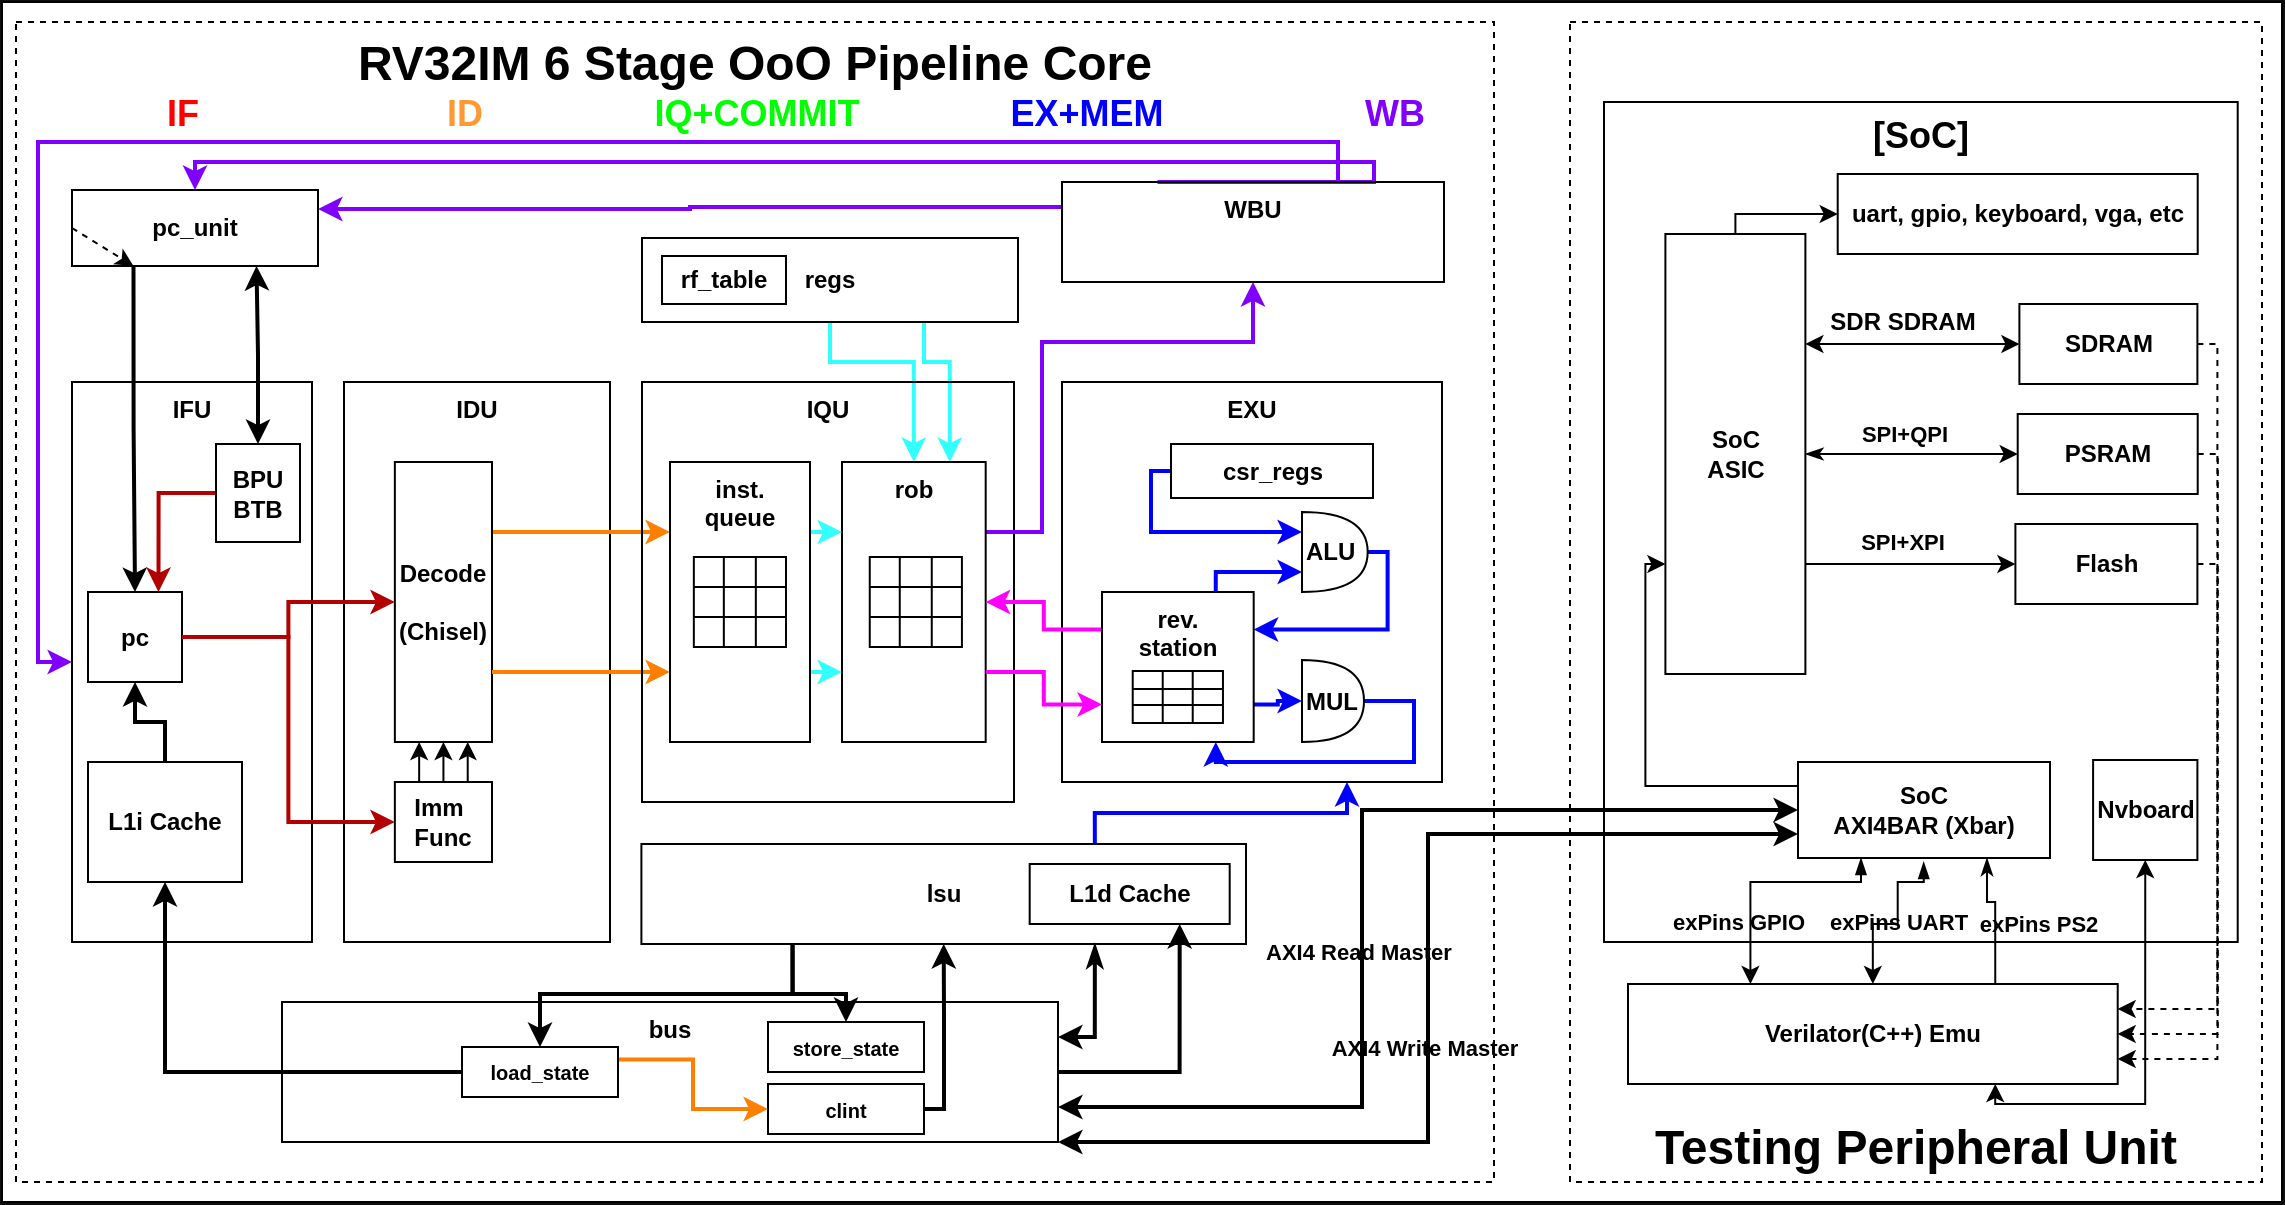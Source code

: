 <mxfile>
    <diagram id="pzhY72-QxHs_vD8qO586" name="Page-1">
        <mxGraphModel dx="56" dy="1234" grid="1" gridSize="10" guides="1" tooltips="1" connect="1" arrows="1" fold="1" page="1" pageScale="1" pageWidth="850" pageHeight="1100" background="#0F0F0F" math="0" shadow="0">
            <root>
                <mxCell id="0"/>
                <mxCell id="1" parent="0"/>
                <mxCell id="343" value="" style="rounded=0;whiteSpace=wrap;html=1;" parent="1" vertex="1">
                    <mxGeometry x="930" y="60" width="1140" height="600" as="geometry"/>
                </mxCell>
                <mxCell id="235" value="&lt;span style=&quot;font-size: 24px;&quot;&gt;&lt;span&gt;Testing Peripheral Unit&lt;/span&gt;&lt;/span&gt;" style="whiteSpace=wrap;html=1;rounded=0;glass=0;dashed=1;sketch=0;fontSize=18;fillColor=none;verticalAlign=bottom;fontStyle=1" parent="1" vertex="1">
                    <mxGeometry x="1714" y="70" width="346" height="580" as="geometry"/>
                </mxCell>
                <mxCell id="236" value="&lt;span&gt;&lt;font style=&quot;font-size: 24px;&quot;&gt;RV32IM 6 Stage OoO Pipeline Core&lt;/font&gt;&lt;/span&gt;" style="whiteSpace=wrap;html=1;rounded=0;glass=0;dashed=1;sketch=0;fontSize=18;verticalAlign=top;fontStyle=1;fillColor=none;" parent="1" vertex="1">
                    <mxGeometry x="937" y="70" width="739" height="580" as="geometry"/>
                </mxCell>
                <mxCell id="240" value="&lt;span style=&quot;&quot;&gt;EXU&lt;/span&gt;" style="rounded=0;whiteSpace=wrap;html=1;gradientColor=none;arcSize=7;verticalAlign=top;fontStyle=1;fillColor=none;" parent="1" vertex="1">
                    <mxGeometry x="1460" y="250" width="190" height="200" as="geometry"/>
                </mxCell>
                <mxCell id="241" value="IDU" style="rounded=0;whiteSpace=wrap;html=1;gradientColor=none;verticalAlign=top;fontStyle=1;fillColor=none;" parent="1" vertex="1">
                    <mxGeometry x="1101" y="250" width="133" height="280" as="geometry"/>
                </mxCell>
                <mxCell id="242" style="edgeStyle=orthogonalEdgeStyle;rounded=0;jumpSize=0;html=1;exitX=1;exitY=0.25;exitDx=0;exitDy=0;fontStyle=1;strokeWidth=2;fillColor=#fa6800;strokeColor=#FF8000;entryX=0;entryY=0.25;entryDx=0;entryDy=0;" parent="1" source="246" target="348" edge="1">
                    <mxGeometry relative="1" as="geometry">
                        <Array as="points"/>
                    </mxGeometry>
                </mxCell>
                <mxCell id="246" value="Decode&lt;br&gt;&lt;br&gt;(Chisel)" style="rounded=0;whiteSpace=wrap;html=1;gradientColor=none;strokeColor=default;fontStyle=1;fillColor=none;" parent="1" vertex="1">
                    <mxGeometry x="1126.43" y="290" width="48.57" height="140" as="geometry"/>
                </mxCell>
                <mxCell id="247" value="&lt;span&gt;IFU&lt;/span&gt;" style="rounded=0;whiteSpace=wrap;html=1;gradientColor=none;verticalAlign=top;fontStyle=1;fillColor=none;" parent="1" vertex="1">
                    <mxGeometry x="965" y="250" width="120" height="280" as="geometry"/>
                </mxCell>
                <mxCell id="248" style="edgeStyle=orthogonalEdgeStyle;rounded=0;jumpSize=0;html=1;exitX=1;exitY=0.5;exitDx=0;exitDy=0;entryX=0;entryY=0.5;entryDx=0;entryDy=0;fontStyle=1;fillColor=#e51400;strokeColor=#B20000;strokeWidth=2;" parent="1" source="249" target="267" edge="1">
                    <mxGeometry relative="1" as="geometry"/>
                </mxCell>
                <mxCell id="249" value="pc" style="rounded=0;whiteSpace=wrap;html=1;gradientColor=none;strokeColor=default;fontStyle=1;fillColor=none;" parent="1" vertex="1">
                    <mxGeometry x="973" y="355" width="47" height="45" as="geometry"/>
                </mxCell>
                <mxCell id="250" style="edgeStyle=orthogonalEdgeStyle;html=1;exitX=1;exitY=0.5;exitDx=0;exitDy=0;rounded=0;fontStyle=1;fillColor=#e51400;strokeColor=#B20000;strokeWidth=2;" parent="1" source="249" target="246" edge="1">
                    <mxGeometry relative="1" as="geometry">
                        <mxPoint x="1175" y="170" as="targetPoint"/>
                    </mxGeometry>
                </mxCell>
                <mxCell id="253" value="&lt;span&gt;&lt;font style=&quot;font-size: 18px;&quot;&gt;[SoC]&lt;/font&gt;&lt;/span&gt;" style="rounded=0;whiteSpace=wrap;html=1;strokeColor=default;gradientColor=none;horizontal=1;verticalAlign=top;glass=0;fontStyle=1;fillColor=none;" parent="1" vertex="1">
                    <mxGeometry x="1731" y="110" width="316.85" height="420" as="geometry"/>
                </mxCell>
                <mxCell id="254" style="edgeStyle=orthogonalEdgeStyle;html=1;exitX=0.25;exitY=1;exitDx=0;exitDy=0;rounded=0;fontStyle=1;strokeWidth=2;" parent="1" source="310" target="249" edge="1">
                    <mxGeometry relative="1" as="geometry">
                        <mxPoint x="1085" y="230" as="targetPoint"/>
                    </mxGeometry>
                </mxCell>
                <mxCell id="358" style="edgeStyle=orthogonalEdgeStyle;rounded=0;html=1;exitX=1;exitY=0.5;exitDx=0;exitDy=0;exitPerimeter=0;entryX=1;entryY=0.25;entryDx=0;entryDy=0;strokeWidth=2;fillColor=#0050ef;strokeColor=#0000FF;" parent="1" source="256" target="351" edge="1">
                    <mxGeometry relative="1" as="geometry"/>
                </mxCell>
                <mxCell id="256" value="ALU" style="shape=or;whiteSpace=wrap;html=1;rounded=0;strokeColor=default;gradientColor=none;align=left;fontStyle=1;fillColor=none;" parent="1" vertex="1">
                    <mxGeometry x="1580" y="315" width="32.84" height="40" as="geometry"/>
                </mxCell>
                <mxCell id="359" style="edgeStyle=orthogonalEdgeStyle;rounded=0;html=1;exitX=1;exitY=0.5;exitDx=0;exitDy=0;exitPerimeter=0;entryX=0.75;entryY=1;entryDx=0;entryDy=0;strokeWidth=2;fillColor=#0050ef;strokeColor=#0000FF;" parent="1" source="257" target="351" edge="1">
                    <mxGeometry relative="1" as="geometry">
                        <Array as="points">
                            <mxPoint x="1636" y="410"/>
                            <mxPoint x="1636" y="440"/>
                            <mxPoint x="1537" y="440"/>
                        </Array>
                    </mxGeometry>
                </mxCell>
                <mxCell id="257" value="&lt;div style=&quot;&quot;&gt;MUL&lt;/div&gt;" style="shape=or;whiteSpace=wrap;html=1;rounded=0;strokeColor=default;gradientColor=none;align=left;fontStyle=1;fillColor=none;" parent="1" vertex="1">
                    <mxGeometry x="1580" y="389" width="31" height="41" as="geometry"/>
                </mxCell>
                <mxCell id="263" style="edgeStyle=orthogonalEdgeStyle;rounded=0;jumpStyle=none;html=1;exitX=1;exitY=0.75;exitDx=0;exitDy=0;fontStyle=1;entryX=0;entryY=0.75;entryDx=0;entryDy=0;fillColor=#fa6800;strokeColor=#FF8000;strokeWidth=2;" parent="1" source="246" target="348" edge="1">
                    <mxGeometry relative="1" as="geometry">
                        <mxPoint x="1153.829" y="457.32" as="sourcePoint"/>
                        <mxPoint x="1198" y="395" as="targetPoint"/>
                    </mxGeometry>
                </mxCell>
                <mxCell id="264" style="edgeStyle=orthogonalEdgeStyle;rounded=0;jumpSize=0;html=1;exitX=0.5;exitY=0;exitDx=0;exitDy=0;entryX=0.5;entryY=1;entryDx=0;entryDy=0;fontStyle=1" parent="1" source="267" target="246" edge="1">
                    <mxGeometry relative="1" as="geometry"/>
                </mxCell>
                <mxCell id="265" style="edgeStyle=orthogonalEdgeStyle;rounded=0;jumpSize=0;html=1;exitX=0.25;exitY=0;exitDx=0;exitDy=0;entryX=0.25;entryY=1;entryDx=0;entryDy=0;fontStyle=1" parent="1" source="267" target="246" edge="1">
                    <mxGeometry relative="1" as="geometry"/>
                </mxCell>
                <mxCell id="266" style="edgeStyle=orthogonalEdgeStyle;rounded=0;jumpSize=0;html=1;exitX=0.75;exitY=0;exitDx=0;exitDy=0;entryX=0.75;entryY=1;entryDx=0;entryDy=0;fontStyle=1" parent="1" source="267" target="246" edge="1">
                    <mxGeometry relative="1" as="geometry"/>
                </mxCell>
                <mxCell id="267" value="&lt;div style=&quot;text-align: left;&quot;&gt;&lt;span style=&quot;background-color: initial;&quot;&gt;Imm&lt;/span&gt;&lt;/div&gt;&lt;div style=&quot;text-align: left;&quot;&gt;&lt;span style=&quot;background-color: initial;&quot;&gt;Func&lt;/span&gt;&lt;/div&gt;" style="rounded=0;whiteSpace=wrap;html=1;gradientColor=none;strokeColor=default;fontStyle=1;fillColor=none;" parent="1" vertex="1">
                    <mxGeometry x="1126.43" y="450" width="48.57" height="40" as="geometry"/>
                </mxCell>
                <mxCell id="268" style="edgeStyle=orthogonalEdgeStyle;rounded=0;html=1;exitX=0.75;exitY=1;exitDx=0;exitDy=0;entryX=0.5;entryY=1;entryDx=0;entryDy=0;fontSize=18;startArrow=classic;startFill=1;endArrow=classic;endFill=1;fontStyle=1" parent="1" source="269" target="308" edge="1">
                    <mxGeometry relative="1" as="geometry"/>
                </mxCell>
                <mxCell id="269" value="Verilator(C++) Emu" style="rounded=0;whiteSpace=wrap;html=1;strokeColor=default;gradientColor=none;fontStyle=1;fillColor=none;" parent="1" vertex="1">
                    <mxGeometry x="1743" y="551" width="244.85" height="50" as="geometry"/>
                </mxCell>
                <mxCell id="270" style="edgeStyle=orthogonalEdgeStyle;rounded=0;html=1;exitX=1;exitY=0.5;exitDx=0;exitDy=0;entryX=1;entryY=0.25;entryDx=0;entryDy=0;dashed=1;strokeColor=default;fontStyle=1" parent="1" source="271" target="269" edge="1">
                    <mxGeometry relative="1" as="geometry"/>
                </mxCell>
                <mxCell id="271" value="Flash" style="whiteSpace=wrap;html=1;fontStyle=1;fillColor=none;" parent="1" vertex="1">
                    <mxGeometry x="1936.7" y="321" width="91" height="40" as="geometry"/>
                </mxCell>
                <mxCell id="272" style="edgeStyle=orthogonalEdgeStyle;rounded=0;html=1;exitX=1;exitY=0.5;exitDx=0;exitDy=0;entryX=1;entryY=0.75;entryDx=0;entryDy=0;dashed=1;strokeColor=default;fontStyle=1" parent="1" source="273" target="269" edge="1">
                    <mxGeometry relative="1" as="geometry"/>
                </mxCell>
                <mxCell id="273" value="SDRAM" style="whiteSpace=wrap;html=1;fontStyle=1;fillColor=none;" parent="1" vertex="1">
                    <mxGeometry x="1938.7" y="211" width="89" height="40" as="geometry"/>
                </mxCell>
                <mxCell id="274" style="edgeStyle=orthogonalEdgeStyle;rounded=0;html=1;exitX=1;exitY=0.5;exitDx=0;exitDy=0;entryX=1;entryY=0.5;entryDx=0;entryDy=0;strokeColor=default;dashed=1;fontStyle=1" parent="1" source="275" target="269" edge="1">
                    <mxGeometry relative="1" as="geometry"/>
                </mxCell>
                <mxCell id="275" value="PSRAM" style="whiteSpace=wrap;html=1;fontStyle=1;fillColor=none;" parent="1" vertex="1">
                    <mxGeometry x="1937.85" y="266" width="90" height="40" as="geometry"/>
                </mxCell>
                <mxCell id="276" style="edgeStyle=orthogonalEdgeStyle;html=1;entryX=0;entryY=0.5;entryDx=0;entryDy=0;startArrow=classic;startFill=1;endArrow=classic;endFill=1;exitX=1;exitY=0.25;exitDx=0;exitDy=0;rounded=0;fontStyle=1" parent="1" source="281" target="273" edge="1">
                    <mxGeometry relative="1" as="geometry"/>
                </mxCell>
                <mxCell id="277" value="SDR SDRAM" style="edgeLabel;html=1;align=center;verticalAlign=middle;resizable=0;points=[];fontSize=12;fontColor=default;fontStyle=1;labelBackgroundColor=none;" parent="276" vertex="1" connectable="0">
                    <mxGeometry x="0.011" relative="1" as="geometry">
                        <mxPoint x="-6" y="-11" as="offset"/>
                    </mxGeometry>
                </mxCell>
                <mxCell id="278" value="SPI+QPI" style="edgeStyle=none;html=1;exitX=1;exitY=0.5;exitDx=0;exitDy=0;entryX=0;entryY=0.5;entryDx=0;entryDy=0;startArrow=classicThin;startFill=1;endArrow=classic;endFill=1;fontStyle=1;labelBackgroundColor=none;" parent="1" source="281" target="275" edge="1">
                    <mxGeometry x="-0.071" y="10" relative="1" as="geometry">
                        <mxPoint as="offset"/>
                    </mxGeometry>
                </mxCell>
                <mxCell id="279" value="SPI+XPI" style="edgeStyle=orthogonalEdgeStyle;html=1;exitX=1;exitY=0.75;exitDx=0;exitDy=0;entryX=0;entryY=0.5;entryDx=0;entryDy=0;startArrow=none;startFill=0;endArrow=classic;endFill=1;rounded=0;fontStyle=1;labelBackgroundColor=none;" parent="1" source="281" target="271" edge="1">
                    <mxGeometry x="-0.08" y="11" relative="1" as="geometry">
                        <mxPoint as="offset"/>
                    </mxGeometry>
                </mxCell>
                <mxCell id="280" style="edgeStyle=orthogonalEdgeStyle;rounded=0;html=1;exitX=0.5;exitY=0;exitDx=0;exitDy=0;entryX=0;entryY=0.5;entryDx=0;entryDy=0;strokeColor=default;fontStyle=1" parent="1" source="281" target="287" edge="1">
                    <mxGeometry relative="1" as="geometry"/>
                </mxCell>
                <mxCell id="281" value="SoC&lt;br&gt;ASIC" style="whiteSpace=wrap;html=1;fontStyle=1;fillColor=none;" parent="1" vertex="1">
                    <mxGeometry x="1761.7" y="176" width="70" height="220" as="geometry"/>
                </mxCell>
                <mxCell id="282" style="edgeStyle=orthogonalEdgeStyle;html=1;entryX=1;entryY=0.75;entryDx=0;entryDy=0;startArrow=classic;startFill=1;endArrow=classic;endFill=1;exitX=0;exitY=0.5;exitDx=0;exitDy=0;rounded=0;fontStyle=1;strokeWidth=2;" parent="1" source="285" target="286" edge="1">
                    <mxGeometry relative="1" as="geometry">
                        <mxPoint x="1113" y="710" as="sourcePoint"/>
                        <Array as="points">
                            <mxPoint x="1610" y="464"/>
                            <mxPoint x="1610" y="612"/>
                        </Array>
                    </mxGeometry>
                </mxCell>
                <mxCell id="283" value="AXI4 Read Master" style="edgeLabel;html=1;align=center;verticalAlign=middle;resizable=0;points=[];fontStyle=1;labelBackgroundColor=none;" parent="282" vertex="1" connectable="0">
                    <mxGeometry x="0.165" y="-2" relative="1" as="geometry">
                        <mxPoint y="-13" as="offset"/>
                    </mxGeometry>
                </mxCell>
                <mxCell id="284" style="edgeStyle=orthogonalEdgeStyle;rounded=0;html=1;exitX=0;exitY=0.25;exitDx=0;exitDy=0;entryX=0;entryY=0.75;entryDx=0;entryDy=0;strokeColor=default;fontStyle=1" parent="1" source="285" target="281" edge="1">
                    <mxGeometry relative="1" as="geometry"/>
                </mxCell>
                <mxCell id="285" value="SoC&lt;br&gt;AXI4BAR (Xbar)" style="whiteSpace=wrap;html=1;fontStyle=1;fillColor=none;" parent="1" vertex="1">
                    <mxGeometry x="1828" y="440" width="126" height="48" as="geometry"/>
                </mxCell>
                <mxCell id="286" value="bus" style="whiteSpace=wrap;html=1;verticalAlign=top;fontStyle=1;fillColor=none;" parent="1" vertex="1">
                    <mxGeometry x="1070" y="560" width="388" height="70" as="geometry"/>
                </mxCell>
                <mxCell id="287" value="uart, gpio, keyboard, vga, etc" style="whiteSpace=wrap;html=1;fontStyle=1;fillColor=none;" parent="1" vertex="1">
                    <mxGeometry x="1847.85" y="146" width="180" height="40" as="geometry"/>
                </mxCell>
                <mxCell id="331" style="edgeStyle=orthogonalEdgeStyle;rounded=0;html=1;exitX=1;exitY=0.5;exitDx=0;exitDy=0;entryX=0.5;entryY=1;entryDx=0;entryDy=0;strokeWidth=2;fontSize=10;fontColor=#FF8000;startArrow=none;startFill=0;" parent="1" source="288" target="291" edge="1">
                    <mxGeometry relative="1" as="geometry"/>
                </mxCell>
                <mxCell id="288" value="clint" style="whiteSpace=wrap;html=1;fontStyle=1;fontSize=10;fillColor=none;" parent="1" vertex="1">
                    <mxGeometry x="1313" y="601" width="78" height="25" as="geometry"/>
                </mxCell>
                <mxCell id="289" style="edgeStyle=orthogonalEdgeStyle;html=1;exitX=0.75;exitY=1;exitDx=0;exitDy=0;entryX=1;entryY=0.25;entryDx=0;entryDy=0;startArrow=classicThin;startFill=1;endArrow=classic;endFill=1;rounded=0;fontStyle=1;strokeWidth=2;" parent="1" source="291" target="286" edge="1">
                    <mxGeometry relative="1" as="geometry"/>
                </mxCell>
                <mxCell id="290" style="edgeStyle=orthogonalEdgeStyle;rounded=0;html=1;exitX=0.75;exitY=0;exitDx=0;exitDy=0;startArrow=none;startFill=0;endArrow=classic;endFill=1;fontStyle=1;entryX=0.75;entryY=1;entryDx=0;entryDy=0;fillColor=#e3c800;strokeColor=#0000FF;strokeWidth=2;" parent="1" source="291" target="240" edge="1">
                    <mxGeometry relative="1" as="geometry">
                        <Array as="points"/>
                        <mxPoint x="1325" y="470" as="targetPoint"/>
                    </mxGeometry>
                </mxCell>
                <mxCell id="329" style="edgeStyle=orthogonalEdgeStyle;rounded=0;html=1;exitX=0.25;exitY=1;exitDx=0;exitDy=0;entryX=0.5;entryY=0;entryDx=0;entryDy=0;strokeWidth=2;fontSize=10;fontColor=#80FF00;startArrow=none;startFill=0;" parent="1" source="291" target="327" edge="1">
                    <mxGeometry relative="1" as="geometry">
                        <Array as="points">
                            <mxPoint x="1325" y="556"/>
                            <mxPoint x="1199" y="556"/>
                        </Array>
                    </mxGeometry>
                </mxCell>
                <mxCell id="335" style="edgeStyle=orthogonalEdgeStyle;rounded=0;html=1;strokeWidth=2;fontSize=10;fontColor=#FF8000;startArrow=none;startFill=0;exitX=0.25;exitY=1;exitDx=0;exitDy=0;" parent="1" source="291" target="328" edge="1">
                    <mxGeometry relative="1" as="geometry">
                        <Array as="points">
                            <mxPoint x="1325" y="556"/>
                            <mxPoint x="1352" y="556"/>
                        </Array>
                    </mxGeometry>
                </mxCell>
                <mxCell id="291" value="lsu" style="whiteSpace=wrap;html=1;fontStyle=1;fillColor=none;" parent="1" vertex="1">
                    <mxGeometry x="1249.7" y="481" width="302.3" height="50" as="geometry"/>
                </mxCell>
                <mxCell id="295" value="WB" style="text;html=1;align=center;verticalAlign=middle;resizable=0;points=[];autosize=1;fontSize=18;fontStyle=1;fontColor=#7F00FF;" parent="1" vertex="1">
                    <mxGeometry x="1601" y="96" width="50" height="40" as="geometry"/>
                </mxCell>
                <mxCell id="296" value="exPins GPIO" style="edgeStyle=orthogonalEdgeStyle;html=1;startArrow=blockThin;startFill=1;rounded=0;fontStyle=1;exitX=0.25;exitY=1;exitDx=0;exitDy=0;entryX=0.25;entryY=0;entryDx=0;entryDy=0;labelBackgroundColor=none;" parent="1" source="285" target="269" edge="1">
                    <mxGeometry x="0.476" y="-6" relative="1" as="geometry">
                        <mxPoint as="offset"/>
                        <mxPoint x="1890.85" y="420" as="sourcePoint"/>
                        <mxPoint x="1817.85" y="540" as="targetPoint"/>
                        <Array as="points">
                            <mxPoint x="1859.85" y="500"/>
                            <mxPoint x="1803.85" y="500"/>
                        </Array>
                    </mxGeometry>
                </mxCell>
                <mxCell id="297" value="exPins UART" style="edgeStyle=orthogonalEdgeStyle;html=1;entryX=0.5;entryY=0;entryDx=0;entryDy=0;startArrow=blockThin;startFill=1;rounded=0;fontStyle=1;labelBackgroundColor=none;" parent="1" target="269" edge="1">
                    <mxGeometry x="0.005" relative="1" as="geometry">
                        <mxPoint as="offset"/>
                        <mxPoint x="1890.85" y="490" as="sourcePoint"/>
                        <Array as="points">
                            <mxPoint x="1890.85" y="500"/>
                            <mxPoint x="1877.85" y="500"/>
                            <mxPoint x="1877.85" y="521"/>
                            <mxPoint x="1865.85" y="521"/>
                        </Array>
                    </mxGeometry>
                </mxCell>
                <mxCell id="298" style="edgeStyle=orthogonalEdgeStyle;html=1;exitX=0.75;exitY=1;exitDx=0;exitDy=0;entryX=0.75;entryY=0;entryDx=0;entryDy=0;startArrow=classicThin;startFill=1;endArrow=none;endFill=0;rounded=0;fontStyle=1" parent="1" source="285" target="269" edge="1">
                    <mxGeometry relative="1" as="geometry">
                        <Array as="points">
                            <mxPoint x="1922.85" y="510"/>
                            <mxPoint x="1926.85" y="510"/>
                        </Array>
                    </mxGeometry>
                </mxCell>
                <mxCell id="299" value="exPins PS2" style="edgeLabel;html=1;align=center;verticalAlign=middle;resizable=0;points=[];fontStyle=1;labelBackgroundColor=none;" parent="298" vertex="1" connectable="0">
                    <mxGeometry x="0.081" y="-1" relative="1" as="geometry">
                        <mxPoint x="22" as="offset"/>
                    </mxGeometry>
                </mxCell>
                <mxCell id="300" value="L1d Cache" style="whiteSpace=wrap;html=1;fontStyle=1;fillColor=none;" parent="1" vertex="1">
                    <mxGeometry x="1443.84" y="491" width="100" height="30" as="geometry"/>
                </mxCell>
                <mxCell id="366" style="edgeStyle=orthogonalEdgeStyle;rounded=0;html=1;exitX=0.75;exitY=1;exitDx=0;exitDy=0;entryX=0.75;entryY=0;entryDx=0;entryDy=0;strokeColor=#33FFFF;strokeWidth=2;fontColor=#00FF00;" parent="1" source="303" target="347" edge="1">
                    <mxGeometry relative="1" as="geometry">
                        <Array as="points">
                            <mxPoint x="1391" y="240"/>
                            <mxPoint x="1403" y="240"/>
                        </Array>
                    </mxGeometry>
                </mxCell>
                <mxCell id="426" style="edgeStyle=orthogonalEdgeStyle;rounded=0;html=1;exitX=0.5;exitY=1;exitDx=0;exitDy=0;entryX=0.5;entryY=0;entryDx=0;entryDy=0;strokeColor=#33FFFF;strokeWidth=2;fontColor=#9933FF;" parent="1" source="303" target="347" edge="1">
                    <mxGeometry relative="1" as="geometry">
                        <Array as="points">
                            <mxPoint x="1344" y="240"/>
                            <mxPoint x="1386" y="240"/>
                        </Array>
                    </mxGeometry>
                </mxCell>
                <mxCell id="303" value="regs" style="rounded=0;whiteSpace=wrap;html=1;strokeColor=default;gradientColor=none;fontStyle=1;fillColor=none;" parent="1" vertex="1">
                    <mxGeometry x="1250" y="178" width="188" height="42" as="geometry"/>
                </mxCell>
                <mxCell id="304" style="edgeStyle=orthogonalEdgeStyle;rounded=0;html=1;exitX=0.5;exitY=0;exitDx=0;exitDy=0;entryX=0.5;entryY=0;entryDx=0;entryDy=0;strokeColor=#7F00FF;fontStyle=1;fillColor=#008a00;strokeWidth=2;" parent="1" source="305" target="310" edge="1">
                    <mxGeometry relative="1" as="geometry">
                        <Array as="points">
                            <mxPoint x="1616" y="140"/>
                            <mxPoint x="1027" y="140"/>
                        </Array>
                    </mxGeometry>
                </mxCell>
                <mxCell id="324" style="edgeStyle=orthogonalEdgeStyle;rounded=0;html=1;entryX=0;entryY=0.5;entryDx=0;entryDy=0;startArrow=none;startFill=0;fillColor=#008a00;strokeColor=#7F00FF;strokeWidth=2;exitX=0.25;exitY=0;exitDx=0;exitDy=0;" parent="1" source="305" target="247" edge="1">
                    <mxGeometry relative="1" as="geometry">
                        <Array as="points">
                            <mxPoint x="1598" y="130"/>
                            <mxPoint x="948" y="130"/>
                            <mxPoint x="948" y="390"/>
                        </Array>
                    </mxGeometry>
                </mxCell>
                <mxCell id="345" style="edgeStyle=orthogonalEdgeStyle;rounded=0;html=1;exitX=0;exitY=0.25;exitDx=0;exitDy=0;entryX=1;entryY=0.25;entryDx=0;entryDy=0;strokeColor=#7F00FF;strokeWidth=2;" parent="1" source="305" target="310" edge="1">
                    <mxGeometry relative="1" as="geometry"/>
                </mxCell>
                <mxCell id="305" value="&lt;span style=&quot;&quot;&gt;WBU&lt;/span&gt;" style="rounded=0;whiteSpace=wrap;html=1;gradientColor=none;arcSize=7;verticalAlign=top;fontStyle=1;fillColor=none;" parent="1" vertex="1">
                    <mxGeometry x="1460" y="150" width="191" height="50" as="geometry"/>
                </mxCell>
                <mxCell id="344" style="edgeStyle=orthogonalEdgeStyle;html=1;exitX=0;exitY=0.5;exitDx=0;exitDy=0;entryX=0;entryY=0.25;entryDx=0;entryDy=0;entryPerimeter=0;rounded=0;strokeWidth=2;fillColor=#0050ef;strokeColor=#0000FF;" parent="1" source="307" target="256" edge="1">
                    <mxGeometry relative="1" as="geometry"/>
                </mxCell>
                <mxCell id="307" value="csr_regs" style="rounded=0;whiteSpace=wrap;html=1;strokeColor=default;gradientColor=none;fontStyle=1;fillColor=none;" parent="1" vertex="1">
                    <mxGeometry x="1514.5" y="281" width="101" height="27" as="geometry"/>
                </mxCell>
                <mxCell id="308" value="Nvboard" style="rounded=0;whiteSpace=wrap;html=1;strokeColor=default;gradientColor=none;fontStyle=1;fillColor=none;" parent="1" vertex="1">
                    <mxGeometry x="1975.55" y="439" width="52.15" height="50" as="geometry"/>
                </mxCell>
                <mxCell id="309" style="edgeStyle=orthogonalEdgeStyle;rounded=0;jumpSize=0;html=1;exitX=0;exitY=0.5;exitDx=0;exitDy=0;entryX=0.25;entryY=1;entryDx=0;entryDy=0;dashed=1;fontStyle=1" parent="1" source="310" target="310" edge="1">
                    <mxGeometry relative="1" as="geometry"/>
                </mxCell>
                <mxCell id="310" value="pc_unit" style="rounded=0;whiteSpace=wrap;html=1;fontStyle=1;fillColor=none;" parent="1" vertex="1">
                    <mxGeometry x="965" y="154" width="123" height="38" as="geometry"/>
                </mxCell>
                <mxCell id="311" style="edgeStyle=orthogonalEdgeStyle;rounded=0;html=1;exitX=1;exitY=0.5;exitDx=0;exitDy=0;entryX=0.75;entryY=1;entryDx=0;entryDy=0;strokeColor=default;fontStyle=1;strokeWidth=2;" parent="1" source="286" target="300" edge="1">
                    <mxGeometry relative="1" as="geometry"/>
                </mxCell>
                <mxCell id="312" value="rf_table" style="rounded=0;whiteSpace=wrap;html=1;strokeColor=default;gradientColor=none;fontStyle=1;fillColor=none;" parent="1" vertex="1">
                    <mxGeometry x="1260" y="187" width="62" height="24" as="geometry"/>
                </mxCell>
                <mxCell id="315" style="edgeStyle=orthogonalEdgeStyle;html=1;exitX=0;exitY=0.5;exitDx=0;exitDy=0;rounded=0;fillColor=#e51400;strokeColor=#B20000;entryX=0.75;entryY=0;entryDx=0;entryDy=0;strokeWidth=2;" parent="1" source="313" target="249" edge="1">
                    <mxGeometry relative="1" as="geometry">
                        <mxPoint x="996" y="355" as="targetPoint"/>
                    </mxGeometry>
                </mxCell>
                <mxCell id="318" style="edgeStyle=orthogonalEdgeStyle;rounded=0;html=1;exitX=0.5;exitY=0;exitDx=0;exitDy=0;entryX=0.75;entryY=1;entryDx=0;entryDy=0;startArrow=classic;startFill=1;strokeWidth=2;" parent="1" source="313" target="310" edge="1">
                    <mxGeometry relative="1" as="geometry"/>
                </mxCell>
                <mxCell id="313" value="BPU&lt;br&gt;BTB" style="rounded=0;whiteSpace=wrap;html=1;fontStyle=1;fillColor=none;" parent="1" vertex="1">
                    <mxGeometry x="1037" y="281" width="42" height="49" as="geometry"/>
                </mxCell>
                <mxCell id="330" style="edgeStyle=orthogonalEdgeStyle;rounded=0;html=1;exitX=1;exitY=0.25;exitDx=0;exitDy=0;entryX=0;entryY=0.5;entryDx=0;entryDy=0;strokeColor=#FF8000;strokeWidth=2;fontSize=10;fontColor=#FF8000;startArrow=none;startFill=0;" parent="1" source="327" target="288" edge="1">
                    <mxGeometry relative="1" as="geometry"/>
                </mxCell>
                <mxCell id="327" value="load_state" style="whiteSpace=wrap;html=1;fontStyle=1;fontSize=10;fillColor=none;" parent="1" vertex="1">
                    <mxGeometry x="1160" y="582.5" width="78" height="25" as="geometry"/>
                </mxCell>
                <mxCell id="328" value="store_state" style="whiteSpace=wrap;html=1;fontStyle=1;fontSize=10;fillColor=none;" parent="1" vertex="1">
                    <mxGeometry x="1313" y="570" width="78" height="25" as="geometry"/>
                </mxCell>
                <mxCell id="252" style="edgeStyle=orthogonalEdgeStyle;rounded=0;jumpStyle=none;html=1;exitX=0;exitY=0.5;exitDx=0;exitDy=0;entryX=0.5;entryY=1;entryDx=0;entryDy=0;fontStyle=1;strokeWidth=2;" parent="1" source="327" target="340" edge="1">
                    <mxGeometry relative="1" as="geometry"/>
                </mxCell>
                <mxCell id="338" style="edgeStyle=orthogonalEdgeStyle;html=1;entryX=1;entryY=1;entryDx=0;entryDy=0;startArrow=classic;startFill=1;endArrow=classic;endFill=1;rounded=0;fontStyle=1;strokeWidth=2;exitX=0;exitY=0.75;exitDx=0;exitDy=0;" parent="1" source="285" target="286" edge="1">
                    <mxGeometry relative="1" as="geometry">
                        <mxPoint x="1820" y="474" as="sourcePoint"/>
                        <mxPoint x="1468.0" y="622.5" as="targetPoint"/>
                        <Array as="points">
                            <mxPoint x="1643" y="476"/>
                            <mxPoint x="1643" y="630"/>
                        </Array>
                    </mxGeometry>
                </mxCell>
                <mxCell id="339" value="AXI4 Write Master" style="edgeLabel;html=1;align=center;verticalAlign=middle;resizable=0;points=[];fontStyle=1;labelBackgroundColor=none;" parent="338" vertex="1" connectable="0">
                    <mxGeometry x="0.165" y="-2" relative="1" as="geometry">
                        <mxPoint y="-13" as="offset"/>
                    </mxGeometry>
                </mxCell>
                <mxCell id="342" style="edgeStyle=orthogonalEdgeStyle;html=1;exitX=0.5;exitY=0;exitDx=0;exitDy=0;entryX=0.5;entryY=1;entryDx=0;entryDy=0;rounded=0;strokeWidth=2;" parent="1" source="340" target="249" edge="1">
                    <mxGeometry relative="1" as="geometry"/>
                </mxCell>
                <mxCell id="340" value="L1i Cache" style="rounded=0;whiteSpace=wrap;html=1;gradientColor=none;strokeColor=default;fontStyle=1;fillColor=none;" parent="1" vertex="1">
                    <mxGeometry x="973" y="440" width="77" height="60" as="geometry"/>
                </mxCell>
                <mxCell id="346" value="&lt;span style=&quot;&quot;&gt;IQU&lt;/span&gt;" style="rounded=0;whiteSpace=wrap;html=1;gradientColor=none;arcSize=7;verticalAlign=top;fontStyle=1;fillColor=none;" parent="1" vertex="1">
                    <mxGeometry x="1250" y="250" width="186" height="210" as="geometry"/>
                </mxCell>
                <mxCell id="370" style="edgeStyle=orthogonalEdgeStyle;rounded=0;html=1;exitX=1;exitY=0.25;exitDx=0;exitDy=0;entryX=0.5;entryY=1;entryDx=0;entryDy=0;strokeColor=#7F00FF;strokeWidth=2;fontColor=#00FF00;" parent="1" source="347" target="305" edge="1">
                    <mxGeometry relative="1" as="geometry">
                        <Array as="points">
                            <mxPoint x="1450" y="325"/>
                            <mxPoint x="1450" y="230"/>
                            <mxPoint x="1556" y="230"/>
                        </Array>
                    </mxGeometry>
                </mxCell>
                <mxCell id="347" value="rob" style="whiteSpace=wrap;html=1;verticalAlign=top;fontStyle=1" parent="1" vertex="1">
                    <mxGeometry x="1350" y="290" width="71.84" height="140" as="geometry"/>
                </mxCell>
                <mxCell id="349" style="edgeStyle=orthogonalEdgeStyle;rounded=0;html=1;exitX=1;exitY=0.25;exitDx=0;exitDy=0;entryX=0;entryY=0.25;entryDx=0;entryDy=0;strokeWidth=2;fillColor=#60a917;strokeColor=#33FFFF;" parent="1" source="348" target="347" edge="1">
                    <mxGeometry relative="1" as="geometry"/>
                </mxCell>
                <mxCell id="350" style="edgeStyle=orthogonalEdgeStyle;rounded=0;html=1;exitX=1;exitY=0.75;exitDx=0;exitDy=0;entryX=0;entryY=0.75;entryDx=0;entryDy=0;strokeWidth=2;fillColor=#60a917;strokeColor=#33FFFF;" parent="1" source="348" target="347" edge="1">
                    <mxGeometry relative="1" as="geometry"/>
                </mxCell>
                <mxCell id="348" value="inst.&lt;br&gt;queue" style="whiteSpace=wrap;html=1;verticalAlign=top;fontStyle=1" parent="1" vertex="1">
                    <mxGeometry x="1264" y="290" width="70" height="140" as="geometry"/>
                </mxCell>
                <mxCell id="354" style="edgeStyle=orthogonalEdgeStyle;rounded=0;html=1;exitX=0;exitY=0.25;exitDx=0;exitDy=0;fontStyle=0;strokeWidth=2;fillColor=#60a917;strokeColor=#FF00FF;" parent="1" source="351" target="347" edge="1">
                    <mxGeometry relative="1" as="geometry"/>
                </mxCell>
                <mxCell id="356" style="edgeStyle=orthogonalEdgeStyle;rounded=0;html=1;exitX=0.75;exitY=0;exitDx=0;exitDy=0;entryX=0;entryY=0.75;entryDx=0;entryDy=0;entryPerimeter=0;strokeWidth=2;fillColor=#0050ef;strokeColor=#0000FF;" parent="1" source="351" target="256" edge="1">
                    <mxGeometry relative="1" as="geometry"/>
                </mxCell>
                <mxCell id="357" style="edgeStyle=orthogonalEdgeStyle;rounded=0;html=1;exitX=1;exitY=0.75;exitDx=0;exitDy=0;entryX=0;entryY=0.5;entryDx=0;entryDy=0;entryPerimeter=0;strokeWidth=2;fillColor=#0050ef;strokeColor=#0000FF;" parent="1" source="351" target="257" edge="1">
                    <mxGeometry relative="1" as="geometry"/>
                </mxCell>
                <mxCell id="351" value="rev.&lt;br&gt;station" style="whiteSpace=wrap;html=1;verticalAlign=top;fontStyle=1" parent="1" vertex="1">
                    <mxGeometry x="1480" y="355" width="75.84" height="75" as="geometry"/>
                </mxCell>
                <mxCell id="352" style="edgeStyle=orthogonalEdgeStyle;rounded=0;html=1;exitX=1;exitY=0.75;exitDx=0;exitDy=0;entryX=0;entryY=0.75;entryDx=0;entryDy=0;fontStyle=0;strokeWidth=2;fillColor=#60a917;strokeColor=#FF00FF;" parent="1" source="347" target="351" edge="1">
                    <mxGeometry relative="1" as="geometry">
                        <mxPoint x="1338.84" y="405" as="sourcePoint"/>
                        <mxPoint x="1356" y="405" as="targetPoint"/>
                    </mxGeometry>
                </mxCell>
                <mxCell id="294" value="EX+MEM" style="text;html=1;align=center;verticalAlign=middle;resizable=0;points=[];autosize=1;strokeColor=none;fillColor=none;fontSize=18;fontStyle=1;fontColor=#0000FF;" parent="1" vertex="1">
                    <mxGeometry x="1421.84" y="96" width="100" height="40" as="geometry"/>
                </mxCell>
                <mxCell id="292" value="IF" style="text;html=1;align=center;verticalAlign=middle;resizable=0;points=[];autosize=1;strokeColor=none;fillColor=none;fontSize=18;fontStyle=1;fontColor=#FF0000;" parent="1" vertex="1">
                    <mxGeometry x="1000" y="96" width="40" height="40" as="geometry"/>
                </mxCell>
                <mxCell id="360" value="IQ+COMMIT" style="text;html=1;align=center;verticalAlign=middle;resizable=0;points=[];autosize=1;fillColor=none;fontSize=18;fontStyle=1;fontColor=#00FF00;" parent="1" vertex="1">
                    <mxGeometry x="1241.5" y="96" width="130" height="40" as="geometry"/>
                </mxCell>
                <mxCell id="293" value="ID" style="text;html=1;align=center;verticalAlign=middle;resizable=0;points=[];autosize=1;strokeColor=none;fillColor=none;fontSize=18;fontStyle=1;fontColor=#FF9933;" parent="1" vertex="1">
                    <mxGeometry x="1141" y="96" width="40" height="40" as="geometry"/>
                </mxCell>
                <mxCell id="371" value="" style="shape=table;html=1;whiteSpace=wrap;startSize=0;container=1;collapsible=0;childLayout=tableLayout;fontColor=#9933FF;" parent="1" vertex="1">
                    <mxGeometry x="1363.88" y="337.5" width="46.08" height="45" as="geometry"/>
                </mxCell>
                <mxCell id="372" value="" style="shape=tableRow;horizontal=0;startSize=0;swimlaneHead=0;swimlaneBody=0;top=0;left=0;bottom=0;right=0;collapsible=0;dropTarget=0;fillColor=none;points=[[0,0.5],[1,0.5]];portConstraint=eastwest;fontColor=#9933FF;" parent="371" vertex="1">
                    <mxGeometry width="46.08" height="15" as="geometry"/>
                </mxCell>
                <mxCell id="373" value="" style="shape=partialRectangle;html=1;whiteSpace=wrap;connectable=0;fillColor=none;top=0;left=0;bottom=0;right=0;overflow=hidden;fontColor=#9933FF;" parent="372" vertex="1">
                    <mxGeometry width="15" height="15" as="geometry">
                        <mxRectangle width="15" height="15" as="alternateBounds"/>
                    </mxGeometry>
                </mxCell>
                <mxCell id="374" value="" style="shape=partialRectangle;html=1;whiteSpace=wrap;connectable=0;fillColor=none;top=0;left=0;bottom=0;right=0;overflow=hidden;fontColor=#9933FF;" parent="372" vertex="1">
                    <mxGeometry x="15" width="16" height="15" as="geometry">
                        <mxRectangle width="16" height="15" as="alternateBounds"/>
                    </mxGeometry>
                </mxCell>
                <mxCell id="375" value="" style="shape=partialRectangle;html=1;whiteSpace=wrap;connectable=0;fillColor=none;top=0;left=0;bottom=0;right=0;overflow=hidden;fontColor=#9933FF;" parent="372" vertex="1">
                    <mxGeometry x="31" width="15" height="15" as="geometry">
                        <mxRectangle width="15" height="15" as="alternateBounds"/>
                    </mxGeometry>
                </mxCell>
                <mxCell id="376" value="" style="shape=tableRow;horizontal=0;startSize=0;swimlaneHead=0;swimlaneBody=0;top=0;left=0;bottom=0;right=0;collapsible=0;dropTarget=0;fillColor=none;points=[[0,0.5],[1,0.5]];portConstraint=eastwest;fontColor=#9933FF;" parent="371" vertex="1">
                    <mxGeometry y="15" width="46.08" height="15" as="geometry"/>
                </mxCell>
                <mxCell id="377" value="" style="shape=partialRectangle;html=1;whiteSpace=wrap;connectable=0;fillColor=none;top=0;left=0;bottom=0;right=0;overflow=hidden;fontColor=#9933FF;" parent="376" vertex="1">
                    <mxGeometry width="15" height="15" as="geometry">
                        <mxRectangle width="15" height="15" as="alternateBounds"/>
                    </mxGeometry>
                </mxCell>
                <mxCell id="378" value="" style="shape=partialRectangle;html=1;whiteSpace=wrap;connectable=0;fillColor=none;top=0;left=0;bottom=0;right=0;overflow=hidden;fontColor=#9933FF;" parent="376" vertex="1">
                    <mxGeometry x="15" width="16" height="15" as="geometry">
                        <mxRectangle width="16" height="15" as="alternateBounds"/>
                    </mxGeometry>
                </mxCell>
                <mxCell id="379" value="" style="shape=partialRectangle;html=1;whiteSpace=wrap;connectable=0;fillColor=none;top=0;left=0;bottom=0;right=0;overflow=hidden;fontColor=#9933FF;" parent="376" vertex="1">
                    <mxGeometry x="31" width="15" height="15" as="geometry">
                        <mxRectangle width="15" height="15" as="alternateBounds"/>
                    </mxGeometry>
                </mxCell>
                <mxCell id="380" value="" style="shape=tableRow;horizontal=0;startSize=0;swimlaneHead=0;swimlaneBody=0;top=0;left=0;bottom=0;right=0;collapsible=0;dropTarget=0;fillColor=none;points=[[0,0.5],[1,0.5]];portConstraint=eastwest;fontColor=#9933FF;" parent="371" vertex="1">
                    <mxGeometry y="30" width="46.08" height="15" as="geometry"/>
                </mxCell>
                <mxCell id="381" value="" style="shape=partialRectangle;html=1;whiteSpace=wrap;connectable=0;fillColor=none;top=0;left=0;bottom=0;right=0;overflow=hidden;fontColor=#9933FF;" parent="380" vertex="1">
                    <mxGeometry width="15" height="15" as="geometry">
                        <mxRectangle width="15" height="15" as="alternateBounds"/>
                    </mxGeometry>
                </mxCell>
                <mxCell id="382" value="" style="shape=partialRectangle;html=1;whiteSpace=wrap;connectable=0;fillColor=none;top=0;left=0;bottom=0;right=0;overflow=hidden;fontColor=#9933FF;" parent="380" vertex="1">
                    <mxGeometry x="15" width="16" height="15" as="geometry">
                        <mxRectangle width="16" height="15" as="alternateBounds"/>
                    </mxGeometry>
                </mxCell>
                <mxCell id="383" value="" style="shape=partialRectangle;html=1;whiteSpace=wrap;connectable=0;fillColor=none;top=0;left=0;bottom=0;right=0;overflow=hidden;pointerEvents=1;fontColor=#9933FF;" parent="380" vertex="1">
                    <mxGeometry x="31" width="15" height="15" as="geometry">
                        <mxRectangle width="15" height="15" as="alternateBounds"/>
                    </mxGeometry>
                </mxCell>
                <mxCell id="397" value="" style="shape=table;html=1;whiteSpace=wrap;startSize=0;container=1;collapsible=0;childLayout=tableLayout;fontColor=#9933FF;" parent="1" vertex="1">
                    <mxGeometry x="1275.92" y="337.5" width="46.08" height="45" as="geometry"/>
                </mxCell>
                <mxCell id="398" value="" style="shape=tableRow;horizontal=0;startSize=0;swimlaneHead=0;swimlaneBody=0;top=0;left=0;bottom=0;right=0;collapsible=0;dropTarget=0;fillColor=none;points=[[0,0.5],[1,0.5]];portConstraint=eastwest;fontColor=#9933FF;" parent="397" vertex="1">
                    <mxGeometry width="46.08" height="15" as="geometry"/>
                </mxCell>
                <mxCell id="399" value="" style="shape=partialRectangle;html=1;whiteSpace=wrap;connectable=0;fillColor=none;top=0;left=0;bottom=0;right=0;overflow=hidden;fontColor=#9933FF;" parent="398" vertex="1">
                    <mxGeometry width="15" height="15" as="geometry">
                        <mxRectangle width="15" height="15" as="alternateBounds"/>
                    </mxGeometry>
                </mxCell>
                <mxCell id="400" value="" style="shape=partialRectangle;html=1;whiteSpace=wrap;connectable=0;fillColor=none;top=0;left=0;bottom=0;right=0;overflow=hidden;fontColor=#9933FF;" parent="398" vertex="1">
                    <mxGeometry x="15" width="16" height="15" as="geometry">
                        <mxRectangle width="16" height="15" as="alternateBounds"/>
                    </mxGeometry>
                </mxCell>
                <mxCell id="401" value="" style="shape=partialRectangle;html=1;whiteSpace=wrap;connectable=0;fillColor=none;top=0;left=0;bottom=0;right=0;overflow=hidden;fontColor=#9933FF;" parent="398" vertex="1">
                    <mxGeometry x="31" width="15" height="15" as="geometry">
                        <mxRectangle width="15" height="15" as="alternateBounds"/>
                    </mxGeometry>
                </mxCell>
                <mxCell id="402" value="" style="shape=tableRow;horizontal=0;startSize=0;swimlaneHead=0;swimlaneBody=0;top=0;left=0;bottom=0;right=0;collapsible=0;dropTarget=0;fillColor=none;points=[[0,0.5],[1,0.5]];portConstraint=eastwest;fontColor=#9933FF;" parent="397" vertex="1">
                    <mxGeometry y="15" width="46.08" height="15" as="geometry"/>
                </mxCell>
                <mxCell id="403" value="" style="shape=partialRectangle;html=1;whiteSpace=wrap;connectable=0;fillColor=none;top=0;left=0;bottom=0;right=0;overflow=hidden;fontColor=#9933FF;" parent="402" vertex="1">
                    <mxGeometry width="15" height="15" as="geometry">
                        <mxRectangle width="15" height="15" as="alternateBounds"/>
                    </mxGeometry>
                </mxCell>
                <mxCell id="404" value="" style="shape=partialRectangle;html=1;whiteSpace=wrap;connectable=0;fillColor=none;top=0;left=0;bottom=0;right=0;overflow=hidden;fontColor=#9933FF;" parent="402" vertex="1">
                    <mxGeometry x="15" width="16" height="15" as="geometry">
                        <mxRectangle width="16" height="15" as="alternateBounds"/>
                    </mxGeometry>
                </mxCell>
                <mxCell id="405" value="" style="shape=partialRectangle;html=1;whiteSpace=wrap;connectable=0;fillColor=none;top=0;left=0;bottom=0;right=0;overflow=hidden;fontColor=#9933FF;" parent="402" vertex="1">
                    <mxGeometry x="31" width="15" height="15" as="geometry">
                        <mxRectangle width="15" height="15" as="alternateBounds"/>
                    </mxGeometry>
                </mxCell>
                <mxCell id="406" value="" style="shape=tableRow;horizontal=0;startSize=0;swimlaneHead=0;swimlaneBody=0;top=0;left=0;bottom=0;right=0;collapsible=0;dropTarget=0;fillColor=none;points=[[0,0.5],[1,0.5]];portConstraint=eastwest;fontColor=#9933FF;" parent="397" vertex="1">
                    <mxGeometry y="30" width="46.08" height="15" as="geometry"/>
                </mxCell>
                <mxCell id="407" value="" style="shape=partialRectangle;html=1;whiteSpace=wrap;connectable=0;fillColor=none;top=0;left=0;bottom=0;right=0;overflow=hidden;fontColor=#9933FF;" parent="406" vertex="1">
                    <mxGeometry width="15" height="15" as="geometry">
                        <mxRectangle width="15" height="15" as="alternateBounds"/>
                    </mxGeometry>
                </mxCell>
                <mxCell id="408" value="" style="shape=partialRectangle;html=1;whiteSpace=wrap;connectable=0;fillColor=none;top=0;left=0;bottom=0;right=0;overflow=hidden;fontColor=#9933FF;" parent="406" vertex="1">
                    <mxGeometry x="15" width="16" height="15" as="geometry">
                        <mxRectangle width="16" height="15" as="alternateBounds"/>
                    </mxGeometry>
                </mxCell>
                <mxCell id="409" value="" style="shape=partialRectangle;html=1;whiteSpace=wrap;connectable=0;fillColor=none;top=0;left=0;bottom=0;right=0;overflow=hidden;pointerEvents=1;fontColor=#9933FF;" parent="406" vertex="1">
                    <mxGeometry x="31" width="15" height="15" as="geometry">
                        <mxRectangle width="15" height="15" as="alternateBounds"/>
                    </mxGeometry>
                </mxCell>
                <mxCell id="411" value="" style="shape=table;html=1;whiteSpace=wrap;startSize=0;container=1;collapsible=0;childLayout=tableLayout;fontColor=#9933FF;" parent="1" vertex="1">
                    <mxGeometry x="1495.36" y="394.5" width="45.12" height="26" as="geometry"/>
                </mxCell>
                <mxCell id="412" value="" style="shape=tableRow;horizontal=0;startSize=0;swimlaneHead=0;swimlaneBody=0;top=0;left=0;bottom=0;right=0;collapsible=0;dropTarget=0;fillColor=none;points=[[0,0.5],[1,0.5]];portConstraint=eastwest;fontColor=#9933FF;" parent="411" vertex="1">
                    <mxGeometry width="45.12" height="9" as="geometry"/>
                </mxCell>
                <mxCell id="413" value="" style="shape=partialRectangle;html=1;whiteSpace=wrap;connectable=0;fillColor=none;top=0;left=0;bottom=0;right=0;overflow=hidden;fontColor=#9933FF;" parent="412" vertex="1">
                    <mxGeometry width="15" height="9" as="geometry">
                        <mxRectangle width="15" height="9" as="alternateBounds"/>
                    </mxGeometry>
                </mxCell>
                <mxCell id="414" value="" style="shape=partialRectangle;html=1;whiteSpace=wrap;connectable=0;fillColor=none;top=0;left=0;bottom=0;right=0;overflow=hidden;fontColor=#9933FF;" parent="412" vertex="1">
                    <mxGeometry x="15" width="15" height="9" as="geometry">
                        <mxRectangle width="15" height="9" as="alternateBounds"/>
                    </mxGeometry>
                </mxCell>
                <mxCell id="415" value="" style="shape=partialRectangle;html=1;whiteSpace=wrap;connectable=0;fillColor=none;top=0;left=0;bottom=0;right=0;overflow=hidden;fontColor=#9933FF;" parent="412" vertex="1">
                    <mxGeometry x="30" width="15" height="9" as="geometry">
                        <mxRectangle width="15" height="9" as="alternateBounds"/>
                    </mxGeometry>
                </mxCell>
                <mxCell id="416" value="" style="shape=tableRow;horizontal=0;startSize=0;swimlaneHead=0;swimlaneBody=0;top=0;left=0;bottom=0;right=0;collapsible=0;dropTarget=0;fillColor=none;points=[[0,0.5],[1,0.5]];portConstraint=eastwest;fontColor=#9933FF;" parent="411" vertex="1">
                    <mxGeometry y="9" width="45.12" height="8" as="geometry"/>
                </mxCell>
                <mxCell id="417" value="" style="shape=partialRectangle;html=1;whiteSpace=wrap;connectable=0;fillColor=none;top=0;left=0;bottom=0;right=0;overflow=hidden;fontColor=#9933FF;" parent="416" vertex="1">
                    <mxGeometry width="15" height="8" as="geometry">
                        <mxRectangle width="15" height="8" as="alternateBounds"/>
                    </mxGeometry>
                </mxCell>
                <mxCell id="418" value="" style="shape=partialRectangle;html=1;whiteSpace=wrap;connectable=0;fillColor=none;top=0;left=0;bottom=0;right=0;overflow=hidden;fontColor=#9933FF;" parent="416" vertex="1">
                    <mxGeometry x="15" width="15" height="8" as="geometry">
                        <mxRectangle width="15" height="8" as="alternateBounds"/>
                    </mxGeometry>
                </mxCell>
                <mxCell id="419" value="" style="shape=partialRectangle;html=1;whiteSpace=wrap;connectable=0;fillColor=none;top=0;left=0;bottom=0;right=0;overflow=hidden;fontColor=#9933FF;" parent="416" vertex="1">
                    <mxGeometry x="30" width="15" height="8" as="geometry">
                        <mxRectangle width="15" height="8" as="alternateBounds"/>
                    </mxGeometry>
                </mxCell>
                <mxCell id="420" value="" style="shape=tableRow;horizontal=0;startSize=0;swimlaneHead=0;swimlaneBody=0;top=0;left=0;bottom=0;right=0;collapsible=0;dropTarget=0;fillColor=none;points=[[0,0.5],[1,0.5]];portConstraint=eastwest;fontColor=#9933FF;" parent="411" vertex="1">
                    <mxGeometry y="17" width="45.12" height="9" as="geometry"/>
                </mxCell>
                <mxCell id="421" value="" style="shape=partialRectangle;html=1;whiteSpace=wrap;connectable=0;fillColor=none;top=0;left=0;bottom=0;right=0;overflow=hidden;fontColor=#9933FF;" parent="420" vertex="1">
                    <mxGeometry width="15" height="9" as="geometry">
                        <mxRectangle width="15" height="9" as="alternateBounds"/>
                    </mxGeometry>
                </mxCell>
                <mxCell id="422" value="" style="shape=partialRectangle;html=1;whiteSpace=wrap;connectable=0;fillColor=none;top=0;left=0;bottom=0;right=0;overflow=hidden;fontColor=#9933FF;" parent="420" vertex="1">
                    <mxGeometry x="15" width="15" height="9" as="geometry">
                        <mxRectangle width="15" height="9" as="alternateBounds"/>
                    </mxGeometry>
                </mxCell>
                <mxCell id="423" value="" style="shape=partialRectangle;html=1;whiteSpace=wrap;connectable=0;fillColor=none;top=0;left=0;bottom=0;right=0;overflow=hidden;pointerEvents=1;fontColor=#9933FF;" parent="420" vertex="1">
                    <mxGeometry x="30" width="15" height="9" as="geometry">
                        <mxRectangle width="15" height="9" as="alternateBounds"/>
                    </mxGeometry>
                </mxCell>
            </root>
        </mxGraphModel>
    </diagram>
</mxfile>